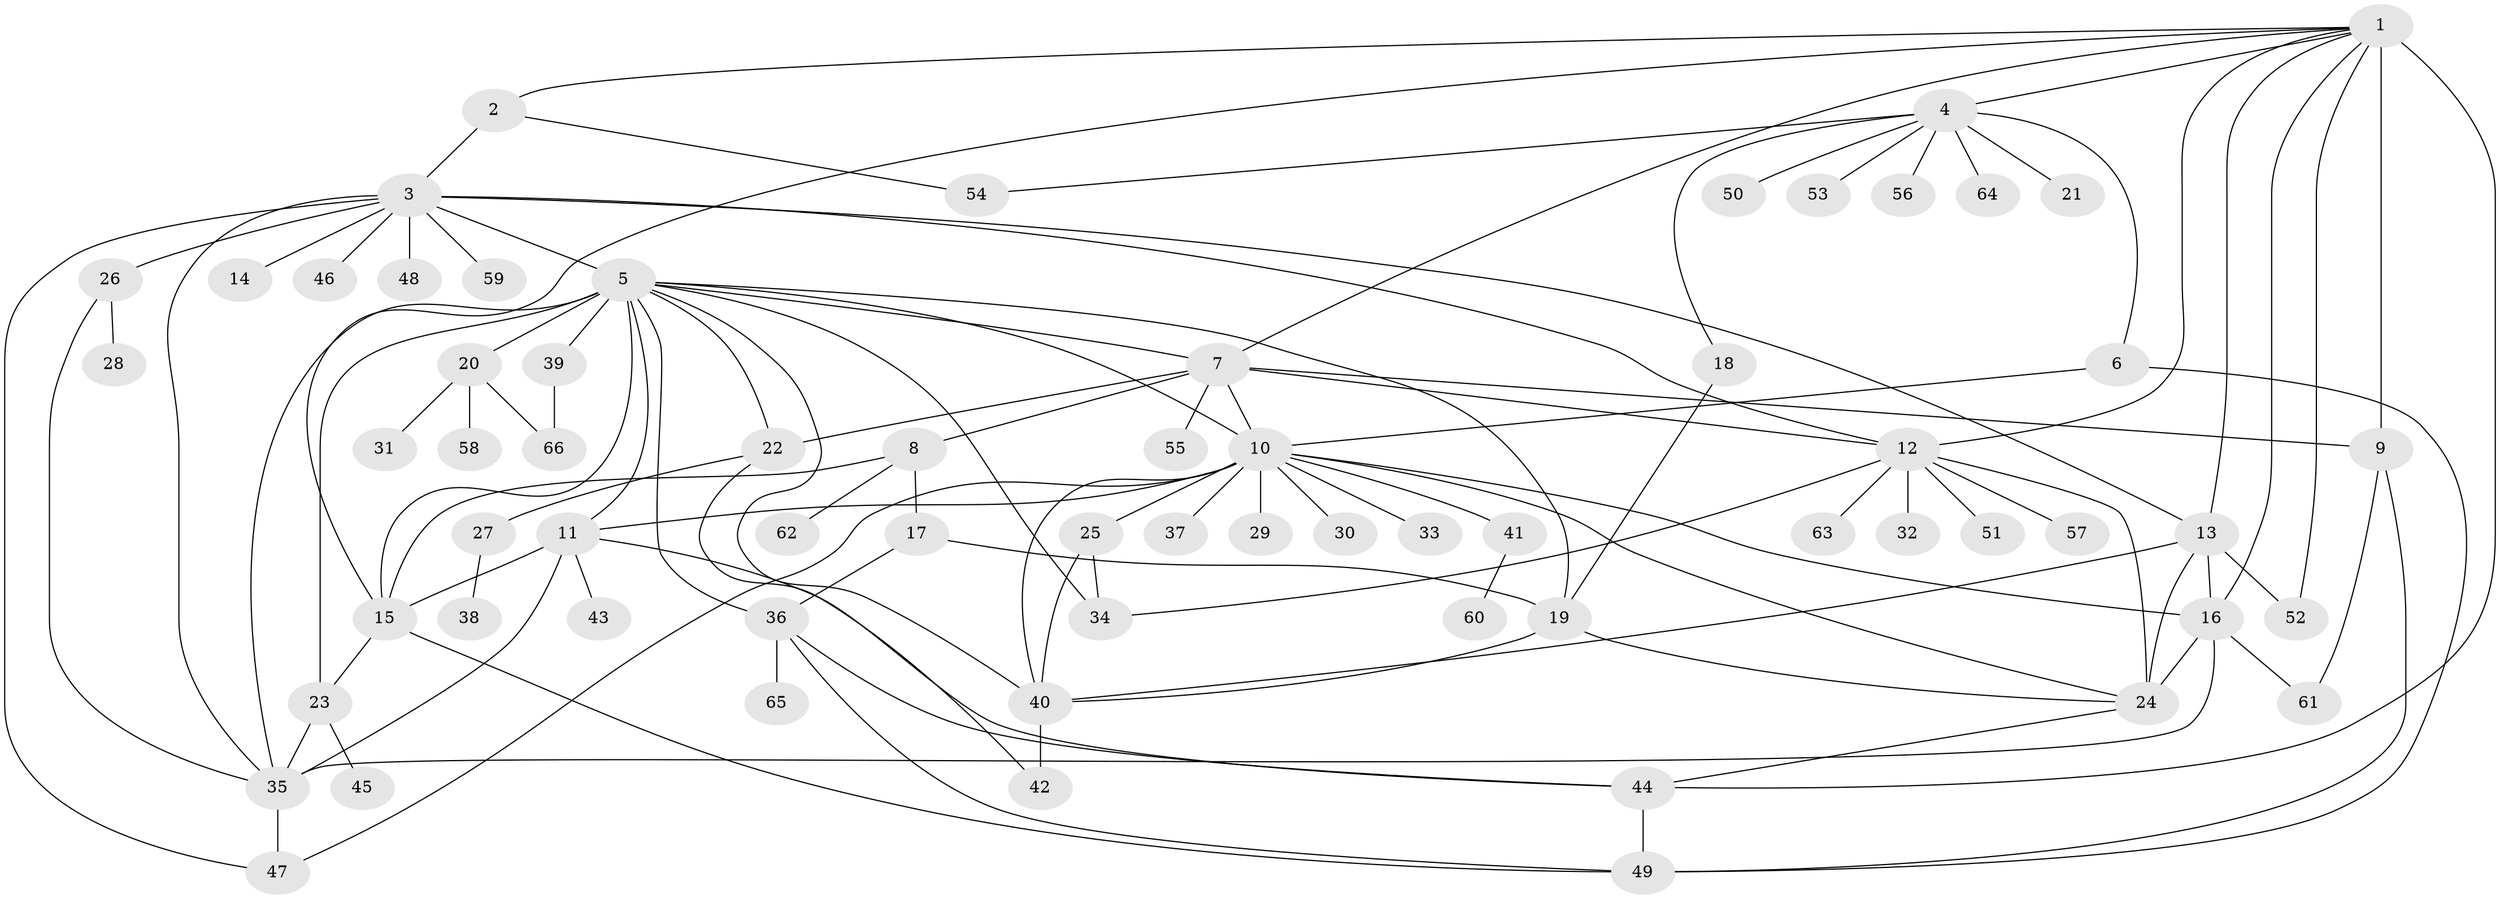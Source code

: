 // original degree distribution, {20: 0.007692307692307693, 4: 0.05384615384615385, 13: 0.015384615384615385, 10: 0.007692307692307693, 29: 0.007692307692307693, 3: 0.11538461538461539, 11: 0.015384615384615385, 5: 0.038461538461538464, 1: 0.5076923076923077, 16: 0.007692307692307693, 2: 0.18461538461538463, 9: 0.007692307692307693, 6: 0.023076923076923078, 12: 0.007692307692307693}
// Generated by graph-tools (version 1.1) at 2025/50/03/04/25 22:50:32]
// undirected, 66 vertices, 112 edges
graph export_dot {
  node [color=gray90,style=filled];
  1;
  2;
  3;
  4;
  5;
  6;
  7;
  8;
  9;
  10;
  11;
  12;
  13;
  14;
  15;
  16;
  17;
  18;
  19;
  20;
  21;
  22;
  23;
  24;
  25;
  26;
  27;
  28;
  29;
  30;
  31;
  32;
  33;
  34;
  35;
  36;
  37;
  38;
  39;
  40;
  41;
  42;
  43;
  44;
  45;
  46;
  47;
  48;
  49;
  50;
  51;
  52;
  53;
  54;
  55;
  56;
  57;
  58;
  59;
  60;
  61;
  62;
  63;
  64;
  65;
  66;
  1 -- 2 [weight=1.0];
  1 -- 4 [weight=2.0];
  1 -- 7 [weight=1.0];
  1 -- 9 [weight=9.0];
  1 -- 12 [weight=1.0];
  1 -- 13 [weight=1.0];
  1 -- 15 [weight=1.0];
  1 -- 16 [weight=1.0];
  1 -- 44 [weight=1.0];
  1 -- 52 [weight=1.0];
  2 -- 3 [weight=1.0];
  2 -- 54 [weight=1.0];
  3 -- 5 [weight=1.0];
  3 -- 12 [weight=1.0];
  3 -- 13 [weight=1.0];
  3 -- 14 [weight=1.0];
  3 -- 26 [weight=1.0];
  3 -- 35 [weight=1.0];
  3 -- 46 [weight=1.0];
  3 -- 47 [weight=1.0];
  3 -- 48 [weight=1.0];
  3 -- 59 [weight=1.0];
  4 -- 6 [weight=1.0];
  4 -- 18 [weight=1.0];
  4 -- 21 [weight=1.0];
  4 -- 50 [weight=1.0];
  4 -- 53 [weight=1.0];
  4 -- 54 [weight=1.0];
  4 -- 56 [weight=1.0];
  4 -- 64 [weight=1.0];
  5 -- 7 [weight=1.0];
  5 -- 10 [weight=1.0];
  5 -- 11 [weight=2.0];
  5 -- 15 [weight=1.0];
  5 -- 19 [weight=1.0];
  5 -- 20 [weight=1.0];
  5 -- 22 [weight=1.0];
  5 -- 23 [weight=10.0];
  5 -- 34 [weight=2.0];
  5 -- 35 [weight=1.0];
  5 -- 36 [weight=1.0];
  5 -- 39 [weight=1.0];
  5 -- 40 [weight=1.0];
  6 -- 10 [weight=1.0];
  6 -- 49 [weight=1.0];
  7 -- 8 [weight=1.0];
  7 -- 9 [weight=2.0];
  7 -- 10 [weight=1.0];
  7 -- 12 [weight=1.0];
  7 -- 22 [weight=1.0];
  7 -- 55 [weight=2.0];
  8 -- 15 [weight=1.0];
  8 -- 17 [weight=1.0];
  8 -- 62 [weight=1.0];
  9 -- 49 [weight=1.0];
  9 -- 61 [weight=1.0];
  10 -- 11 [weight=1.0];
  10 -- 16 [weight=1.0];
  10 -- 24 [weight=1.0];
  10 -- 25 [weight=1.0];
  10 -- 29 [weight=1.0];
  10 -- 30 [weight=1.0];
  10 -- 33 [weight=1.0];
  10 -- 37 [weight=1.0];
  10 -- 40 [weight=1.0];
  10 -- 41 [weight=1.0];
  10 -- 47 [weight=2.0];
  11 -- 15 [weight=2.0];
  11 -- 35 [weight=1.0];
  11 -- 43 [weight=3.0];
  11 -- 44 [weight=1.0];
  12 -- 24 [weight=1.0];
  12 -- 32 [weight=1.0];
  12 -- 34 [weight=1.0];
  12 -- 51 [weight=1.0];
  12 -- 57 [weight=1.0];
  12 -- 63 [weight=1.0];
  13 -- 16 [weight=1.0];
  13 -- 24 [weight=5.0];
  13 -- 40 [weight=1.0];
  13 -- 52 [weight=1.0];
  15 -- 23 [weight=1.0];
  15 -- 49 [weight=1.0];
  16 -- 24 [weight=1.0];
  16 -- 35 [weight=1.0];
  16 -- 61 [weight=1.0];
  17 -- 19 [weight=2.0];
  17 -- 36 [weight=1.0];
  18 -- 19 [weight=1.0];
  19 -- 24 [weight=1.0];
  19 -- 40 [weight=1.0];
  20 -- 31 [weight=1.0];
  20 -- 58 [weight=1.0];
  20 -- 66 [weight=1.0];
  22 -- 27 [weight=1.0];
  22 -- 42 [weight=1.0];
  23 -- 35 [weight=1.0];
  23 -- 45 [weight=1.0];
  24 -- 44 [weight=1.0];
  25 -- 34 [weight=1.0];
  25 -- 40 [weight=1.0];
  26 -- 28 [weight=1.0];
  26 -- 35 [weight=1.0];
  27 -- 38 [weight=1.0];
  35 -- 47 [weight=3.0];
  36 -- 44 [weight=1.0];
  36 -- 49 [weight=1.0];
  36 -- 65 [weight=1.0];
  39 -- 66 [weight=1.0];
  40 -- 42 [weight=3.0];
  41 -- 60 [weight=1.0];
  44 -- 49 [weight=1.0];
}
